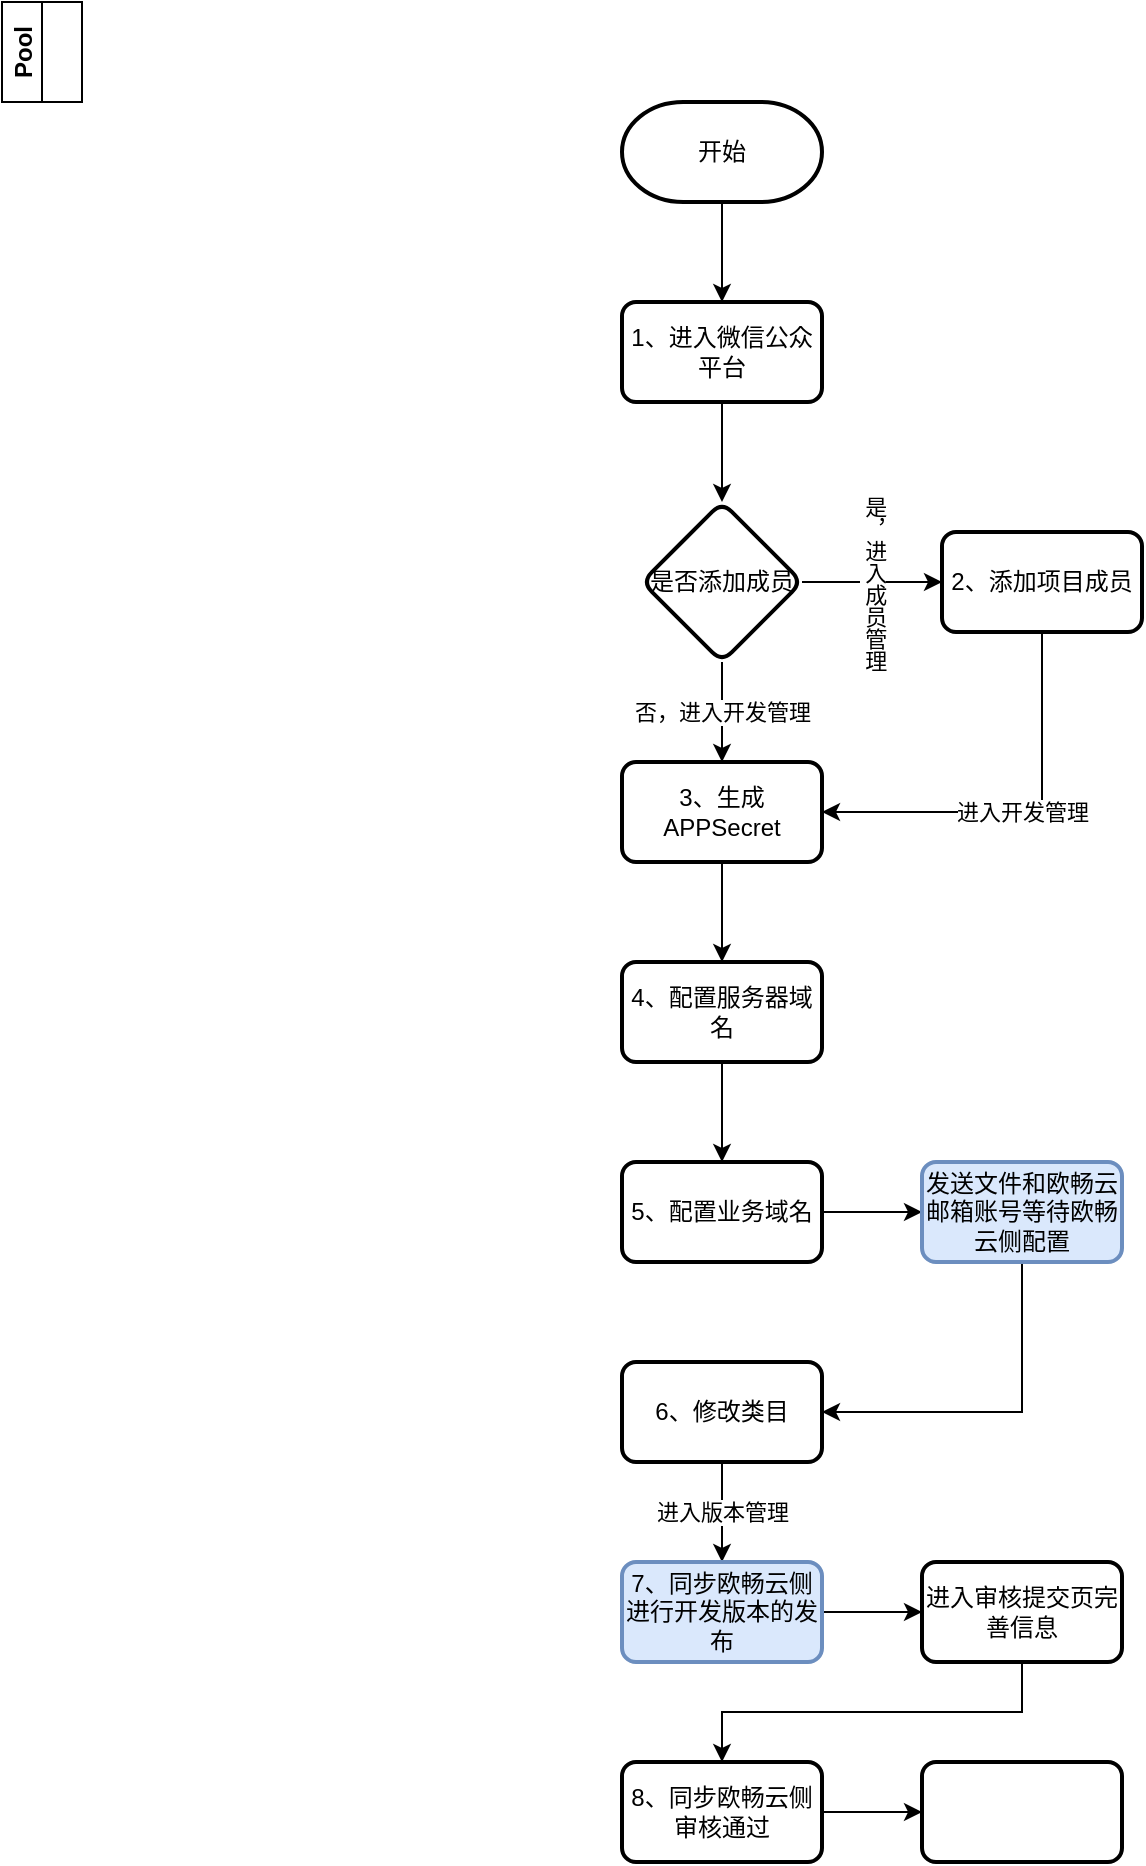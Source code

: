 <mxfile version="27.0.9">
  <diagram name="第 1 页" id="COnjnbLeJixTerIVZXnx">
    <mxGraphModel dx="988" dy="688" grid="1" gridSize="10" guides="1" tooltips="1" connect="1" arrows="1" fold="1" page="1" pageScale="1" pageWidth="827" pageHeight="1169" math="0" shadow="0">
      <root>
        <mxCell id="0" />
        <mxCell id="1" parent="0" />
        <mxCell id="-ReKqUDpLY1J_Zbkelsk-4" value="Pool" style="swimlane;childLayout=stackLayout;resizeParent=1;resizeParentMax=0;startSize=20;horizontal=0;horizontalStack=1;" vertex="1" collapsed="1" parent="1">
          <mxGeometry width="40" height="50" as="geometry">
            <mxRectangle width="830" height="1990" as="alternateBounds" />
          </mxGeometry>
        </mxCell>
        <mxCell id="-ReKqUDpLY1J_Zbkelsk-242" value="等待我司配置" style="edgeStyle=orthogonalEdgeStyle;rounded=0;orthogonalLoop=1;jettySize=auto;html=1;" edge="1" parent="-ReKqUDpLY1J_Zbkelsk-4" source="-ReKqUDpLY1J_Zbkelsk-237" target="-ReKqUDpLY1J_Zbkelsk-241">
          <mxGeometry relative="1" as="geometry" />
        </mxCell>
        <mxCell id="-ReKqUDpLY1J_Zbkelsk-244" value="我司反馈配置完毕" style="edgeStyle=orthogonalEdgeStyle;rounded=0;orthogonalLoop=1;jettySize=auto;html=1;entryX=1;entryY=0.5;entryDx=0;entryDy=0;exitX=0.5;exitY=1;exitDx=0;exitDy=0;" edge="1" parent="-ReKqUDpLY1J_Zbkelsk-4" source="-ReKqUDpLY1J_Zbkelsk-241" target="-ReKqUDpLY1J_Zbkelsk-234">
          <mxGeometry relative="1" as="geometry" />
        </mxCell>
        <mxCell id="-ReKqUDpLY1J_Zbkelsk-262" style="edgeStyle=orthogonalEdgeStyle;rounded=0;orthogonalLoop=1;jettySize=auto;html=1;exitX=1;exitY=0.5;exitDx=0;exitDy=0;entryX=0;entryY=0.5;entryDx=0;entryDy=0;" edge="1" parent="-ReKqUDpLY1J_Zbkelsk-4" source="-ReKqUDpLY1J_Zbkelsk-260" target="-ReKqUDpLY1J_Zbkelsk-257">
          <mxGeometry relative="1" as="geometry" />
        </mxCell>
        <mxCell id="-ReKqUDpLY1J_Zbkelsk-5" value="用户" style="swimlane;startSize=20;" vertex="1" parent="-ReKqUDpLY1J_Zbkelsk-4">
          <mxGeometry x="20" width="650" height="1990" as="geometry" />
        </mxCell>
        <mxCell id="-ReKqUDpLY1J_Zbkelsk-81" value="" style="edgeStyle=orthogonalEdgeStyle;rounded=0;orthogonalLoop=1;jettySize=auto;html=1;" edge="1" parent="-ReKqUDpLY1J_Zbkelsk-5" source="-ReKqUDpLY1J_Zbkelsk-1" target="-ReKqUDpLY1J_Zbkelsk-2">
          <mxGeometry relative="1" as="geometry" />
        </mxCell>
        <mxCell id="-ReKqUDpLY1J_Zbkelsk-1" value="开始" style="strokeWidth=2;html=1;shape=mxgraph.flowchart.terminator;whiteSpace=wrap;" vertex="1" parent="-ReKqUDpLY1J_Zbkelsk-5">
          <mxGeometry x="35.04" y="70" width="100" height="50" as="geometry" />
        </mxCell>
        <mxCell id="-ReKqUDpLY1J_Zbkelsk-105" value="" style="edgeStyle=orthogonalEdgeStyle;rounded=0;orthogonalLoop=1;jettySize=auto;html=1;entryX=0;entryY=0.5;entryDx=0;entryDy=0;exitX=1;exitY=0.5;exitDx=0;exitDy=0;" edge="1" parent="-ReKqUDpLY1J_Zbkelsk-5" source="-ReKqUDpLY1J_Zbkelsk-2" target="-ReKqUDpLY1J_Zbkelsk-104">
          <mxGeometry relative="1" as="geometry" />
        </mxCell>
        <mxCell id="-ReKqUDpLY1J_Zbkelsk-2" value="1、进入微信公众平台" style="rounded=1;whiteSpace=wrap;html=1;absoluteArcSize=1;arcSize=14;strokeWidth=2;" vertex="1" parent="-ReKqUDpLY1J_Zbkelsk-5">
          <mxGeometry x="35.04" y="160" width="100" height="50" as="geometry" />
        </mxCell>
        <mxCell id="-ReKqUDpLY1J_Zbkelsk-86" value="" style="edgeStyle=orthogonalEdgeStyle;rounded=0;orthogonalLoop=1;jettySize=auto;html=1;" edge="1" parent="-ReKqUDpLY1J_Zbkelsk-5" source="-ReKqUDpLY1J_Zbkelsk-79" target="-ReKqUDpLY1J_Zbkelsk-85">
          <mxGeometry relative="1" as="geometry" />
        </mxCell>
        <mxCell id="-ReKqUDpLY1J_Zbkelsk-79" value="手机微信扫码" style="rounded=1;whiteSpace=wrap;html=1;absoluteArcSize=1;arcSize=14;strokeWidth=2;" vertex="1" parent="-ReKqUDpLY1J_Zbkelsk-5">
          <mxGeometry x="185.1" y="290" width="100" height="50" as="geometry" />
        </mxCell>
        <mxCell id="-ReKqUDpLY1J_Zbkelsk-88" value="" style="edgeStyle=orthogonalEdgeStyle;rounded=0;orthogonalLoop=1;jettySize=auto;html=1;" edge="1" parent="-ReKqUDpLY1J_Zbkelsk-5" source="-ReKqUDpLY1J_Zbkelsk-85" target="-ReKqUDpLY1J_Zbkelsk-87">
          <mxGeometry relative="1" as="geometry" />
        </mxCell>
        <mxCell id="-ReKqUDpLY1J_Zbkelsk-85" value="选择小程序登录" style="rounded=1;whiteSpace=wrap;html=1;absoluteArcSize=1;arcSize=14;strokeWidth=2;" vertex="1" parent="-ReKqUDpLY1J_Zbkelsk-5">
          <mxGeometry x="350" y="290" width="100" height="50" as="geometry" />
        </mxCell>
        <mxCell id="-ReKqUDpLY1J_Zbkelsk-99" value="是" style="edgeStyle=orthogonalEdgeStyle;rounded=0;orthogonalLoop=1;jettySize=auto;html=1;exitX=0.5;exitY=1;exitDx=0;exitDy=0;entryX=0.5;entryY=0;entryDx=0;entryDy=0;" edge="1" parent="-ReKqUDpLY1J_Zbkelsk-5" source="-ReKqUDpLY1J_Zbkelsk-87" target="-ReKqUDpLY1J_Zbkelsk-96">
          <mxGeometry relative="1" as="geometry">
            <Array as="points">
              <mxPoint x="555" y="420" />
              <mxPoint x="85" y="420" />
            </Array>
          </mxGeometry>
        </mxCell>
        <mxCell id="-ReKqUDpLY1J_Zbkelsk-107" value="否" style="edgeStyle=orthogonalEdgeStyle;rounded=0;orthogonalLoop=1;jettySize=auto;html=1;exitX=0.5;exitY=1;exitDx=0;exitDy=0;entryX=0.5;entryY=1;entryDx=0;entryDy=0;" edge="1" parent="-ReKqUDpLY1J_Zbkelsk-5" source="-ReKqUDpLY1J_Zbkelsk-87" target="-ReKqUDpLY1J_Zbkelsk-79">
          <mxGeometry relative="1" as="geometry">
            <Array as="points">
              <mxPoint x="555" y="380" />
              <mxPoint x="235" y="380" />
            </Array>
          </mxGeometry>
        </mxCell>
        <mxCell id="-ReKqUDpLY1J_Zbkelsk-87" value="登录成功？" style="rhombus;whiteSpace=wrap;html=1;rounded=1;absoluteArcSize=1;arcSize=14;strokeWidth=2;" vertex="1" parent="-ReKqUDpLY1J_Zbkelsk-5">
          <mxGeometry x="514.96" y="275" width="80" height="80" as="geometry" />
        </mxCell>
        <mxCell id="-ReKqUDpLY1J_Zbkelsk-101" value="是" style="edgeStyle=orthogonalEdgeStyle;rounded=0;orthogonalLoop=1;jettySize=auto;html=1;" edge="1" parent="-ReKqUDpLY1J_Zbkelsk-5" source="-ReKqUDpLY1J_Zbkelsk-96" target="-ReKqUDpLY1J_Zbkelsk-100">
          <mxGeometry relative="1" as="geometry" />
        </mxCell>
        <mxCell id="-ReKqUDpLY1J_Zbkelsk-109" value="否" style="edgeStyle=orthogonalEdgeStyle;rounded=0;orthogonalLoop=1;jettySize=auto;html=1;entryX=0;entryY=0.5;entryDx=0;entryDy=0;" edge="1" parent="-ReKqUDpLY1J_Zbkelsk-5" source="-ReKqUDpLY1J_Zbkelsk-96" target="-ReKqUDpLY1J_Zbkelsk-110">
          <mxGeometry relative="1" as="geometry" />
        </mxCell>
        <mxCell id="-ReKqUDpLY1J_Zbkelsk-96" value="主体非个人且已备案完成？" style="rhombus;whiteSpace=wrap;html=1;rounded=1;absoluteArcSize=1;arcSize=14;strokeWidth=2;" vertex="1" parent="-ReKqUDpLY1J_Zbkelsk-5">
          <mxGeometry x="45.04" y="450" width="80" height="80" as="geometry" />
        </mxCell>
        <mxCell id="-ReKqUDpLY1J_Zbkelsk-125" value="" style="edgeStyle=orthogonalEdgeStyle;rounded=0;orthogonalLoop=1;jettySize=auto;html=1;" edge="1" parent="-ReKqUDpLY1J_Zbkelsk-5" source="-ReKqUDpLY1J_Zbkelsk-100" target="-ReKqUDpLY1J_Zbkelsk-124">
          <mxGeometry relative="1" as="geometry" />
        </mxCell>
        <mxCell id="-ReKqUDpLY1J_Zbkelsk-100" value="2、进入&lt;span style=&quot;color: rgb(51, 51, 51); letter-spacing: 0pt; text-align: justify; background-color: transparent;&quot;&gt;&lt;font style=&quot;&quot;&gt;【开发与服务】-【开发管理】页面&lt;/font&gt;&lt;/span&gt;&lt;div style=&quot;font-size: medium; text-align: start;&quot; data-hash=&quot;20f31b8135c4467b1c109fda60eb232d&quot; data-version=&quot;3.0.0&quot;&gt;&lt;/div&gt;&lt;div style=&quot;font-size: medium; text-align: start;&quot; class=&quot;document&quot;&gt;&lt;div class=&quot;section&quot;&gt;&lt;p style=&quot;margin: 3pt 0pt; text-align: justify; font-family: 等线; font-size: 12pt;&quot; class=&quot;paragraph text-align-type-justify&quot;&gt;&lt;span style=&quot;font-size: 11pt; font-family: 微软雅黑; color: rgb(51, 51, 51); letter-spacing: 0pt; vertical-align: baseline;&quot; lang=&quot;EN-US&quot;&gt;&lt;/span&gt;&lt;/p&gt;&lt;/div&gt;&lt;/div&gt;" style="whiteSpace=wrap;html=1;rounded=1;absoluteArcSize=1;arcSize=14;strokeWidth=2;" vertex="1" parent="-ReKqUDpLY1J_Zbkelsk-5">
          <mxGeometry x="35.04" y="580" width="100" height="50" as="geometry" />
        </mxCell>
        <mxCell id="-ReKqUDpLY1J_Zbkelsk-106" value="是" style="edgeStyle=orthogonalEdgeStyle;rounded=0;orthogonalLoop=1;jettySize=auto;html=1;entryX=0.5;entryY=0;entryDx=0;entryDy=0;exitX=0.5;exitY=1;exitDx=0;exitDy=0;" edge="1" parent="-ReKqUDpLY1J_Zbkelsk-5" source="-ReKqUDpLY1J_Zbkelsk-104" target="-ReKqUDpLY1J_Zbkelsk-79">
          <mxGeometry relative="1" as="geometry" />
        </mxCell>
        <mxCell id="-ReKqUDpLY1J_Zbkelsk-117" value="否" style="edgeStyle=orthogonalEdgeStyle;rounded=0;orthogonalLoop=1;jettySize=auto;html=1;" edge="1" parent="-ReKqUDpLY1J_Zbkelsk-5" source="-ReKqUDpLY1J_Zbkelsk-104" target="-ReKqUDpLY1J_Zbkelsk-115">
          <mxGeometry relative="1" as="geometry" />
        </mxCell>
        <mxCell id="-ReKqUDpLY1J_Zbkelsk-104" value="是否有小程序？" style="rhombus;whiteSpace=wrap;html=1;rounded=1;absoluteArcSize=1;arcSize=14;strokeWidth=2;" vertex="1" parent="-ReKqUDpLY1J_Zbkelsk-5">
          <mxGeometry x="195.1" y="145" width="80" height="80" as="geometry" />
        </mxCell>
        <mxCell id="-ReKqUDpLY1J_Zbkelsk-121" value="" style="edgeStyle=orthogonalEdgeStyle;rounded=0;orthogonalLoop=1;jettySize=auto;html=1;" edge="1" parent="-ReKqUDpLY1J_Zbkelsk-5" source="-ReKqUDpLY1J_Zbkelsk-110" target="-ReKqUDpLY1J_Zbkelsk-120">
          <mxGeometry relative="1" as="geometry" />
        </mxCell>
        <mxCell id="-ReKqUDpLY1J_Zbkelsk-110" value="修改小程序主体&lt;div&gt;或申请备案&lt;/div&gt;" style="whiteSpace=wrap;html=1;rounded=1;absoluteArcSize=1;arcSize=14;strokeWidth=2;" vertex="1" parent="-ReKqUDpLY1J_Zbkelsk-5">
          <mxGeometry x="185.1" y="465" width="100" height="50" as="geometry" />
        </mxCell>
        <mxCell id="-ReKqUDpLY1J_Zbkelsk-118" value="" style="edgeStyle=orthogonalEdgeStyle;rounded=0;orthogonalLoop=1;jettySize=auto;html=1;" edge="1" parent="-ReKqUDpLY1J_Zbkelsk-5" source="-ReKqUDpLY1J_Zbkelsk-115" target="-ReKqUDpLY1J_Zbkelsk-116">
          <mxGeometry relative="1" as="geometry" />
        </mxCell>
        <mxCell id="-ReKqUDpLY1J_Zbkelsk-115" value="申请小程序" style="whiteSpace=wrap;html=1;rounded=1;absoluteArcSize=1;arcSize=14;strokeWidth=2;" vertex="1" parent="-ReKqUDpLY1J_Zbkelsk-5">
          <mxGeometry x="350" y="160" width="100" height="50" as="geometry" />
        </mxCell>
        <mxCell id="-ReKqUDpLY1J_Zbkelsk-119" value="" style="edgeStyle=orthogonalEdgeStyle;rounded=0;orthogonalLoop=1;jettySize=auto;html=1;exitX=0.5;exitY=1;exitDx=0;exitDy=0;entryX=0.75;entryY=0;entryDx=0;entryDy=0;" edge="1" parent="-ReKqUDpLY1J_Zbkelsk-5" source="-ReKqUDpLY1J_Zbkelsk-116" target="-ReKqUDpLY1J_Zbkelsk-79">
          <mxGeometry relative="1" as="geometry" />
        </mxCell>
        <mxCell id="-ReKqUDpLY1J_Zbkelsk-116" value="申请完成" style="whiteSpace=wrap;html=1;rounded=1;absoluteArcSize=1;arcSize=14;strokeWidth=2;" vertex="1" parent="-ReKqUDpLY1J_Zbkelsk-5">
          <mxGeometry x="504.96" y="160" width="100" height="50" as="geometry" />
        </mxCell>
        <mxCell id="-ReKqUDpLY1J_Zbkelsk-122" value="进入下一步" style="edgeStyle=orthogonalEdgeStyle;rounded=0;orthogonalLoop=1;jettySize=auto;html=1;entryX=0.75;entryY=0;entryDx=0;entryDy=0;exitX=0.5;exitY=1;exitDx=0;exitDy=0;" edge="1" parent="-ReKqUDpLY1J_Zbkelsk-5" source="-ReKqUDpLY1J_Zbkelsk-120" target="-ReKqUDpLY1J_Zbkelsk-100">
          <mxGeometry relative="1" as="geometry" />
        </mxCell>
        <mxCell id="-ReKqUDpLY1J_Zbkelsk-120" value="修改完成" style="whiteSpace=wrap;html=1;rounded=1;absoluteArcSize=1;arcSize=14;strokeWidth=2;" vertex="1" parent="-ReKqUDpLY1J_Zbkelsk-5">
          <mxGeometry x="350.0" y="465" width="100" height="50" as="geometry" />
        </mxCell>
        <mxCell id="-ReKqUDpLY1J_Zbkelsk-129" value="" style="edgeStyle=orthogonalEdgeStyle;rounded=0;orthogonalLoop=1;jettySize=auto;html=1;" edge="1" parent="-ReKqUDpLY1J_Zbkelsk-5" source="-ReKqUDpLY1J_Zbkelsk-124" target="-ReKqUDpLY1J_Zbkelsk-128">
          <mxGeometry relative="1" as="geometry" />
        </mxCell>
        <mxCell id="-ReKqUDpLY1J_Zbkelsk-124" value="生成APPSecret&lt;div style=&quot;font-size: medium; text-align: start;&quot; data-hash=&quot;20f31b8135c4467b1c109fda60eb232d&quot; data-version=&quot;3.0.0&quot;&gt;&lt;/div&gt;&lt;div style=&quot;font-size: medium; text-align: start;&quot; class=&quot;document&quot;&gt;&lt;div class=&quot;section&quot;&gt;&lt;p style=&quot;margin: 3pt 0pt; text-align: justify; font-family: 等线; font-size: 12pt;&quot; class=&quot;paragraph text-align-type-justify&quot;&gt;&lt;span style=&quot;font-size: 11pt; font-family: 微软雅黑; color: rgb(51, 51, 51); letter-spacing: 0pt; vertical-align: baseline;&quot; lang=&quot;EN-US&quot;&gt;&lt;/span&gt;&lt;/p&gt;&lt;/div&gt;&lt;/div&gt;" style="whiteSpace=wrap;html=1;rounded=1;absoluteArcSize=1;arcSize=14;strokeWidth=2;" vertex="1" parent="-ReKqUDpLY1J_Zbkelsk-5">
          <mxGeometry x="185.1" y="580" width="100" height="50" as="geometry" />
        </mxCell>
        <mxCell id="-ReKqUDpLY1J_Zbkelsk-132" value="" style="edgeStyle=orthogonalEdgeStyle;rounded=0;orthogonalLoop=1;jettySize=auto;html=1;" edge="1" parent="-ReKqUDpLY1J_Zbkelsk-5" source="-ReKqUDpLY1J_Zbkelsk-128" target="-ReKqUDpLY1J_Zbkelsk-131">
          <mxGeometry relative="1" as="geometry" />
        </mxCell>
        <mxCell id="-ReKqUDpLY1J_Zbkelsk-128" value="保存好APPSecret&lt;div style=&quot;font-size: medium; text-align: start;&quot; data-hash=&quot;20f31b8135c4467b1c109fda60eb232d&quot; data-version=&quot;3.0.0&quot;&gt;&lt;/div&gt;&lt;div style=&quot;font-size: medium; text-align: start;&quot; class=&quot;document&quot;&gt;&lt;div class=&quot;section&quot;&gt;&lt;p style=&quot;margin: 3pt 0pt; text-align: justify; font-family: 等线; font-size: 12pt;&quot; class=&quot;paragraph text-align-type-justify&quot;&gt;&lt;span style=&quot;font-size: 11pt; font-family: 微软雅黑; color: rgb(51, 51, 51); letter-spacing: 0pt; vertical-align: baseline;&quot; lang=&quot;EN-US&quot;&gt;&lt;/span&gt;&lt;/p&gt;&lt;/div&gt;&lt;/div&gt;&lt;div&gt;&amp;nbsp;and Appid&lt;/div&gt;" style="whiteSpace=wrap;html=1;rounded=1;absoluteArcSize=1;arcSize=14;strokeWidth=2;" vertex="1" parent="-ReKqUDpLY1J_Zbkelsk-5">
          <mxGeometry x="350" y="580" width="100" height="50" as="geometry" />
        </mxCell>
        <mxCell id="-ReKqUDpLY1J_Zbkelsk-173" value="" style="edgeStyle=orthogonalEdgeStyle;rounded=0;orthogonalLoop=1;jettySize=auto;html=1;" edge="1" parent="-ReKqUDpLY1J_Zbkelsk-5" source="-ReKqUDpLY1J_Zbkelsk-130" target="-ReKqUDpLY1J_Zbkelsk-134">
          <mxGeometry relative="1" as="geometry" />
        </mxCell>
        <mxCell id="-ReKqUDpLY1J_Zbkelsk-130" value="3、进入【管理】-【成员管理】页面" style="whiteSpace=wrap;html=1;rounded=1;absoluteArcSize=1;arcSize=14;strokeWidth=2;" vertex="1" parent="-ReKqUDpLY1J_Zbkelsk-5">
          <mxGeometry x="350" y="700" width="100" height="50" as="geometry" />
        </mxCell>
        <mxCell id="-ReKqUDpLY1J_Zbkelsk-172" value="是" style="edgeStyle=orthogonalEdgeStyle;rounded=0;orthogonalLoop=1;jettySize=auto;html=1;entryX=1;entryY=0.5;entryDx=0;entryDy=0;" edge="1" parent="-ReKqUDpLY1J_Zbkelsk-5" source="-ReKqUDpLY1J_Zbkelsk-131" target="-ReKqUDpLY1J_Zbkelsk-130">
          <mxGeometry relative="1" as="geometry">
            <Array as="points">
              <mxPoint x="555" y="725" />
            </Array>
          </mxGeometry>
        </mxCell>
        <mxCell id="-ReKqUDpLY1J_Zbkelsk-176" value="否，进入下一步" style="edgeStyle=orthogonalEdgeStyle;rounded=0;orthogonalLoop=1;jettySize=auto;html=1;exitX=0.5;exitY=1;exitDx=0;exitDy=0;entryX=1;entryY=0.5;entryDx=0;entryDy=0;" edge="1" parent="-ReKqUDpLY1J_Zbkelsk-5" source="-ReKqUDpLY1J_Zbkelsk-131" target="-ReKqUDpLY1J_Zbkelsk-133">
          <mxGeometry relative="1" as="geometry" />
        </mxCell>
        <mxCell id="-ReKqUDpLY1J_Zbkelsk-131" value="添加其他开发者？" style="rhombus;whiteSpace=wrap;html=1;rounded=1;absoluteArcSize=1;arcSize=14;strokeWidth=2;" vertex="1" parent="-ReKqUDpLY1J_Zbkelsk-5">
          <mxGeometry x="514.96" y="565" width="80" height="80" as="geometry" />
        </mxCell>
        <mxCell id="-ReKqUDpLY1J_Zbkelsk-222" value="" style="edgeStyle=orthogonalEdgeStyle;rounded=0;orthogonalLoop=1;jettySize=auto;html=1;" edge="1" parent="-ReKqUDpLY1J_Zbkelsk-5" source="-ReKqUDpLY1J_Zbkelsk-133" target="-ReKqUDpLY1J_Zbkelsk-219">
          <mxGeometry relative="1" as="geometry" />
        </mxCell>
        <mxCell id="-ReKqUDpLY1J_Zbkelsk-133" value="4、进入&lt;span style=&quot;letter-spacing: 0pt; background-color: transparent; color: rgb(51, 51, 51); text-align: justify;&quot;&gt;【开发与服务】-【开发管理】页面&lt;/span&gt;" style="whiteSpace=wrap;html=1;rounded=1;absoluteArcSize=1;arcSize=14;strokeWidth=2;" vertex="1" parent="-ReKqUDpLY1J_Zbkelsk-5">
          <mxGeometry x="350" y="820" width="100" height="50" as="geometry" />
        </mxCell>
        <mxCell id="-ReKqUDpLY1J_Zbkelsk-174" value="" style="edgeStyle=orthogonalEdgeStyle;rounded=0;orthogonalLoop=1;jettySize=auto;html=1;" edge="1" parent="-ReKqUDpLY1J_Zbkelsk-5" source="-ReKqUDpLY1J_Zbkelsk-134" target="-ReKqUDpLY1J_Zbkelsk-171">
          <mxGeometry relative="1" as="geometry" />
        </mxCell>
        <mxCell id="-ReKqUDpLY1J_Zbkelsk-134" value="添加项目成员&lt;div&gt;选择开发者&lt;/div&gt;" style="whiteSpace=wrap;html=1;rounded=1;absoluteArcSize=1;arcSize=14;strokeWidth=2;" vertex="1" parent="-ReKqUDpLY1J_Zbkelsk-5">
          <mxGeometry x="185.1" y="700" width="100" height="50" as="geometry" />
        </mxCell>
        <mxCell id="-ReKqUDpLY1J_Zbkelsk-175" value="进入下一步" style="edgeStyle=orthogonalEdgeStyle;rounded=0;orthogonalLoop=1;jettySize=auto;html=1;entryX=0.5;entryY=0;entryDx=0;entryDy=0;exitX=0.5;exitY=1;exitDx=0;exitDy=0;" edge="1" parent="-ReKqUDpLY1J_Zbkelsk-5" source="-ReKqUDpLY1J_Zbkelsk-171" target="-ReKqUDpLY1J_Zbkelsk-133">
          <mxGeometry relative="1" as="geometry">
            <mxPoint x="80.0" y="749.997" as="sourcePoint" />
            <mxPoint x="344.96" y="845.04" as="targetPoint" />
          </mxGeometry>
        </mxCell>
        <mxCell id="-ReKqUDpLY1J_Zbkelsk-171" value="完成人员添加" style="whiteSpace=wrap;html=1;rounded=1;absoluteArcSize=1;arcSize=14;strokeWidth=2;" vertex="1" parent="-ReKqUDpLY1J_Zbkelsk-5">
          <mxGeometry x="35.04" y="700" width="100" height="50" as="geometry" />
        </mxCell>
        <mxCell id="-ReKqUDpLY1J_Zbkelsk-221" value="" style="edgeStyle=orthogonalEdgeStyle;rounded=0;orthogonalLoop=1;jettySize=auto;html=1;" edge="1" parent="-ReKqUDpLY1J_Zbkelsk-5" source="-ReKqUDpLY1J_Zbkelsk-219" target="-ReKqUDpLY1J_Zbkelsk-220">
          <mxGeometry relative="1" as="geometry" />
        </mxCell>
        <mxCell id="-ReKqUDpLY1J_Zbkelsk-219" value="进行服务器配置" style="whiteSpace=wrap;html=1;rounded=1;absoluteArcSize=1;arcSize=14;strokeWidth=2;" vertex="1" parent="-ReKqUDpLY1J_Zbkelsk-5">
          <mxGeometry x="185.1" y="820" width="100" height="50" as="geometry" />
        </mxCell>
        <mxCell id="-ReKqUDpLY1J_Zbkelsk-224" value="是" style="edgeStyle=orthogonalEdgeStyle;rounded=0;orthogonalLoop=1;jettySize=auto;html=1;" edge="1" parent="-ReKqUDpLY1J_Zbkelsk-5" source="-ReKqUDpLY1J_Zbkelsk-220" target="-ReKqUDpLY1J_Zbkelsk-223">
          <mxGeometry relative="1" as="geometry" />
        </mxCell>
        <mxCell id="-ReKqUDpLY1J_Zbkelsk-220" value="服务器域名已禁用？" style="rhombus;whiteSpace=wrap;html=1;rounded=1;absoluteArcSize=1;arcSize=14;strokeWidth=2;" vertex="1" parent="-ReKqUDpLY1J_Zbkelsk-5">
          <mxGeometry x="45.04" y="805" width="80" height="80" as="geometry" />
        </mxCell>
        <mxCell id="-ReKqUDpLY1J_Zbkelsk-227" value="" style="edgeStyle=orthogonalEdgeStyle;rounded=0;orthogonalLoop=1;jettySize=auto;html=1;" edge="1" parent="-ReKqUDpLY1J_Zbkelsk-5" source="-ReKqUDpLY1J_Zbkelsk-223" target="-ReKqUDpLY1J_Zbkelsk-225">
          <mxGeometry relative="1" as="geometry" />
        </mxCell>
        <mxCell id="-ReKqUDpLY1J_Zbkelsk-223" value="解除授权" style="whiteSpace=wrap;html=1;rounded=1;absoluteArcSize=1;arcSize=14;strokeWidth=2;" vertex="1" parent="-ReKqUDpLY1J_Zbkelsk-5">
          <mxGeometry x="35.04" y="940" width="100" height="50" as="geometry" />
        </mxCell>
        <mxCell id="-ReKqUDpLY1J_Zbkelsk-228" value="" style="edgeStyle=orthogonalEdgeStyle;rounded=0;orthogonalLoop=1;jettySize=auto;html=1;" edge="1" parent="-ReKqUDpLY1J_Zbkelsk-5" source="-ReKqUDpLY1J_Zbkelsk-225" target="-ReKqUDpLY1J_Zbkelsk-226">
          <mxGeometry relative="1" as="geometry" />
        </mxCell>
        <mxCell id="-ReKqUDpLY1J_Zbkelsk-225" value="开始配置" style="whiteSpace=wrap;html=1;rounded=1;absoluteArcSize=1;arcSize=14;strokeWidth=2;" vertex="1" parent="-ReKqUDpLY1J_Zbkelsk-5">
          <mxGeometry x="185.1" y="940" width="100" height="50" as="geometry" />
        </mxCell>
        <mxCell id="-ReKqUDpLY1J_Zbkelsk-232" value="" style="edgeStyle=orthogonalEdgeStyle;rounded=0;orthogonalLoop=1;jettySize=auto;html=1;exitX=0.5;exitY=1;exitDx=0;exitDy=0;" edge="1" parent="-ReKqUDpLY1J_Zbkelsk-5" source="-ReKqUDpLY1J_Zbkelsk-226" target="-ReKqUDpLY1J_Zbkelsk-230">
          <mxGeometry relative="1" as="geometry" />
        </mxCell>
        <mxCell id="-ReKqUDpLY1J_Zbkelsk-226" value="在【request合法域名】输入&lt;div&gt;https://api.finezb.com;&lt;span style=&quot;background-color: transparent; color: light-dark(rgb(0, 0, 0), rgb(255, 255, 255));&quot;&gt;https://share.finezb.com;&lt;/span&gt;&lt;/div&gt;&lt;div&gt;&lt;span style=&quot;background-color: transparent; color: light-dark(rgb(0, 0, 0), rgb(255, 255, 255));&quot;&gt;完成服务器配置&lt;/span&gt;&lt;/div&gt;" style="whiteSpace=wrap;html=1;rounded=1;absoluteArcSize=1;arcSize=14;strokeWidth=2;labelPosition=center;verticalLabelPosition=middle;align=center;verticalAlign=middle;" vertex="1" parent="-ReKqUDpLY1J_Zbkelsk-5">
          <mxGeometry x="350" y="940" width="260" height="50" as="geometry" />
        </mxCell>
        <mxCell id="-ReKqUDpLY1J_Zbkelsk-236" value="" style="edgeStyle=orthogonalEdgeStyle;rounded=0;orthogonalLoop=1;jettySize=auto;html=1;" edge="1" parent="-ReKqUDpLY1J_Zbkelsk-5" source="-ReKqUDpLY1J_Zbkelsk-230" target="-ReKqUDpLY1J_Zbkelsk-235">
          <mxGeometry relative="1" as="geometry" />
        </mxCell>
        <mxCell id="-ReKqUDpLY1J_Zbkelsk-230" value="进行业务域名配置" style="whiteSpace=wrap;html=1;rounded=1;absoluteArcSize=1;arcSize=14;strokeWidth=2;" vertex="1" parent="-ReKqUDpLY1J_Zbkelsk-5">
          <mxGeometry x="35.04" y="1060" width="100" height="50" as="geometry" />
        </mxCell>
        <mxCell id="-ReKqUDpLY1J_Zbkelsk-246" value="" style="edgeStyle=orthogonalEdgeStyle;rounded=0;orthogonalLoop=1;jettySize=auto;html=1;" edge="1" parent="-ReKqUDpLY1J_Zbkelsk-5" source="-ReKqUDpLY1J_Zbkelsk-234" target="-ReKqUDpLY1J_Zbkelsk-245">
          <mxGeometry relative="1" as="geometry" />
        </mxCell>
        <mxCell id="-ReKqUDpLY1J_Zbkelsk-234" value="在【域名1】输入wx.ouchang.net后点击保存" style="whiteSpace=wrap;html=1;rounded=1;absoluteArcSize=1;arcSize=14;strokeWidth=2;" vertex="1" parent="-ReKqUDpLY1J_Zbkelsk-5">
          <mxGeometry x="350" y="1180" width="100" height="50" as="geometry" />
        </mxCell>
        <mxCell id="-ReKqUDpLY1J_Zbkelsk-238" value="" style="edgeStyle=orthogonalEdgeStyle;rounded=0;orthogonalLoop=1;jettySize=auto;html=1;" edge="1" parent="-ReKqUDpLY1J_Zbkelsk-5" source="-ReKqUDpLY1J_Zbkelsk-235" target="-ReKqUDpLY1J_Zbkelsk-237">
          <mxGeometry relative="1" as="geometry" />
        </mxCell>
        <mxCell id="-ReKqUDpLY1J_Zbkelsk-235" value="下载校验文件" style="whiteSpace=wrap;html=1;rounded=1;absoluteArcSize=1;arcSize=14;strokeWidth=2;" vertex="1" parent="-ReKqUDpLY1J_Zbkelsk-5">
          <mxGeometry x="185.1" y="1060" width="100" height="50" as="geometry" />
        </mxCell>
        <mxCell id="-ReKqUDpLY1J_Zbkelsk-237" value="发送文件和邮箱账号到欧畅云对接群" style="whiteSpace=wrap;html=1;rounded=1;absoluteArcSize=1;arcSize=14;strokeWidth=2;" vertex="1" parent="-ReKqUDpLY1J_Zbkelsk-5">
          <mxGeometry x="350" y="1060" width="100" height="50" as="geometry" />
        </mxCell>
        <mxCell id="-ReKqUDpLY1J_Zbkelsk-248" value="否" style="edgeStyle=orthogonalEdgeStyle;rounded=0;orthogonalLoop=1;jettySize=auto;html=1;" edge="1" parent="-ReKqUDpLY1J_Zbkelsk-5" source="-ReKqUDpLY1J_Zbkelsk-245" target="-ReKqUDpLY1J_Zbkelsk-247">
          <mxGeometry relative="1" as="geometry" />
        </mxCell>
        <mxCell id="-ReKqUDpLY1J_Zbkelsk-250" value="是" style="edgeStyle=orthogonalEdgeStyle;rounded=0;orthogonalLoop=1;jettySize=auto;html=1;" edge="1" parent="-ReKqUDpLY1J_Zbkelsk-5" source="-ReKqUDpLY1J_Zbkelsk-245" target="-ReKqUDpLY1J_Zbkelsk-249">
          <mxGeometry relative="1" as="geometry" />
        </mxCell>
        <mxCell id="-ReKqUDpLY1J_Zbkelsk-245" value="校验通过？" style="rhombus;whiteSpace=wrap;html=1;rounded=1;absoluteArcSize=1;arcSize=14;strokeWidth=2;" vertex="1" parent="-ReKqUDpLY1J_Zbkelsk-5">
          <mxGeometry x="195.1" y="1165" width="80" height="80" as="geometry" />
        </mxCell>
        <mxCell id="-ReKqUDpLY1J_Zbkelsk-247" value="刷新页面重试&lt;div&gt;或联系我们&lt;/div&gt;" style="whiteSpace=wrap;html=1;rounded=1;absoluteArcSize=1;arcSize=14;strokeWidth=2;" vertex="1" parent="-ReKqUDpLY1J_Zbkelsk-5">
          <mxGeometry x="35.04" y="1180" width="100" height="50" as="geometry" />
        </mxCell>
        <mxCell id="-ReKqUDpLY1J_Zbkelsk-254" value="" style="edgeStyle=orthogonalEdgeStyle;rounded=0;orthogonalLoop=1;jettySize=auto;html=1;" edge="1" parent="-ReKqUDpLY1J_Zbkelsk-5" source="-ReKqUDpLY1J_Zbkelsk-249" target="-ReKqUDpLY1J_Zbkelsk-251">
          <mxGeometry relative="1" as="geometry" />
        </mxCell>
        <mxCell id="-ReKqUDpLY1J_Zbkelsk-249" value="5、进入【账号设置】-【服务类目】页面" style="whiteSpace=wrap;html=1;rounded=1;absoluteArcSize=1;arcSize=14;strokeWidth=2;" vertex="1" parent="-ReKqUDpLY1J_Zbkelsk-5">
          <mxGeometry x="185.1" y="1300" width="100" height="50" as="geometry" />
        </mxCell>
        <mxCell id="-ReKqUDpLY1J_Zbkelsk-256" value="" style="edgeStyle=orthogonalEdgeStyle;rounded=0;orthogonalLoop=1;jettySize=auto;html=1;" edge="1" parent="-ReKqUDpLY1J_Zbkelsk-5" source="-ReKqUDpLY1J_Zbkelsk-251" target="-ReKqUDpLY1J_Zbkelsk-255">
          <mxGeometry relative="1" as="geometry" />
        </mxCell>
        <mxCell id="-ReKqUDpLY1J_Zbkelsk-251" value="删除非【工具】-【办公】类目" style="whiteSpace=wrap;html=1;rounded=1;absoluteArcSize=1;arcSize=14;strokeWidth=2;" vertex="1" parent="-ReKqUDpLY1J_Zbkelsk-5">
          <mxGeometry x="350" y="1300" width="100" height="50" as="geometry" />
        </mxCell>
        <mxCell id="-ReKqUDpLY1J_Zbkelsk-259" value="进入下一步" style="edgeStyle=orthogonalEdgeStyle;rounded=0;orthogonalLoop=1;jettySize=auto;html=1;exitX=0.5;exitY=1;exitDx=0;exitDy=0;" edge="1" parent="-ReKqUDpLY1J_Zbkelsk-5" source="-ReKqUDpLY1J_Zbkelsk-255" target="-ReKqUDpLY1J_Zbkelsk-258">
          <mxGeometry relative="1" as="geometry" />
        </mxCell>
        <mxCell id="-ReKqUDpLY1J_Zbkelsk-255" value="添加并设置【工具】-【办公】为主营类目" style="whiteSpace=wrap;html=1;rounded=1;absoluteArcSize=1;arcSize=14;strokeWidth=2;" vertex="1" parent="-ReKqUDpLY1J_Zbkelsk-5">
          <mxGeometry x="504.96" y="1300" width="100" height="50" as="geometry" />
        </mxCell>
        <mxCell id="-ReKqUDpLY1J_Zbkelsk-261" value="" style="edgeStyle=orthogonalEdgeStyle;rounded=0;orthogonalLoop=1;jettySize=auto;html=1;" edge="1" parent="-ReKqUDpLY1J_Zbkelsk-5" source="-ReKqUDpLY1J_Zbkelsk-258" target="-ReKqUDpLY1J_Zbkelsk-260">
          <mxGeometry relative="1" as="geometry" />
        </mxCell>
        <mxCell id="-ReKqUDpLY1J_Zbkelsk-258" value="6、进入【管理】-【版本管理】页面" style="whiteSpace=wrap;html=1;rounded=1;absoluteArcSize=1;arcSize=14;strokeWidth=2;" vertex="1" parent="-ReKqUDpLY1J_Zbkelsk-5">
          <mxGeometry x="350" y="1420" width="100" height="50" as="geometry" />
        </mxCell>
        <mxCell id="-ReKqUDpLY1J_Zbkelsk-260" value="发送Appid和APPSecret到欧畅云对接群" style="whiteSpace=wrap;html=1;rounded=1;absoluteArcSize=1;arcSize=14;strokeWidth=2;" vertex="1" parent="-ReKqUDpLY1J_Zbkelsk-5">
          <mxGeometry x="504.96" y="1420" width="100" height="50" as="geometry" />
        </mxCell>
        <mxCell id="-ReKqUDpLY1J_Zbkelsk-277" value="开发者或管理员扫码" style="whiteSpace=wrap;html=1;rounded=1;absoluteArcSize=1;arcSize=14;strokeWidth=2;" vertex="1" parent="-ReKqUDpLY1J_Zbkelsk-5">
          <mxGeometry x="504.96" y="1540" width="100" height="50" as="geometry" />
        </mxCell>
        <mxCell id="-ReKqUDpLY1J_Zbkelsk-380" value="" style="edgeStyle=orthogonalEdgeStyle;rounded=0;orthogonalLoop=1;jettySize=auto;html=1;" edge="1" parent="-ReKqUDpLY1J_Zbkelsk-5" source="-ReKqUDpLY1J_Zbkelsk-280" target="-ReKqUDpLY1J_Zbkelsk-283">
          <mxGeometry relative="1" as="geometry" />
        </mxCell>
        <mxCell id="-ReKqUDpLY1J_Zbkelsk-280" value="提交审核" style="whiteSpace=wrap;html=1;rounded=1;absoluteArcSize=1;arcSize=14;strokeWidth=2;" vertex="1" parent="-ReKqUDpLY1J_Zbkelsk-5">
          <mxGeometry x="350" y="1540" width="100" height="50" as="geometry" />
        </mxCell>
        <mxCell id="-ReKqUDpLY1J_Zbkelsk-286" value="" style="edgeStyle=orthogonalEdgeStyle;rounded=0;orthogonalLoop=1;jettySize=auto;html=1;" edge="1" parent="-ReKqUDpLY1J_Zbkelsk-5" source="-ReKqUDpLY1J_Zbkelsk-282">
          <mxGeometry relative="1" as="geometry">
            <mxPoint x="364.9" y="1700" as="targetPoint" />
          </mxGeometry>
        </mxCell>
        <mxCell id="-ReKqUDpLY1J_Zbkelsk-282" value="等待微信审核" style="whiteSpace=wrap;html=1;rounded=1;absoluteArcSize=1;arcSize=14;strokeWidth=2;" vertex="1" parent="-ReKqUDpLY1J_Zbkelsk-5">
          <mxGeometry x="199.94" y="1675" width="100" height="50" as="geometry" />
        </mxCell>
        <mxCell id="-ReKqUDpLY1J_Zbkelsk-287" value="" style="edgeStyle=orthogonalEdgeStyle;rounded=0;orthogonalLoop=1;jettySize=auto;html=1;" edge="1" parent="-ReKqUDpLY1J_Zbkelsk-5" source="-ReKqUDpLY1J_Zbkelsk-283" target="-ReKqUDpLY1J_Zbkelsk-284">
          <mxGeometry relative="1" as="geometry" />
        </mxCell>
        <mxCell id="-ReKqUDpLY1J_Zbkelsk-283" value="输入版本描述，&lt;span style=&quot;background-color: transparent; color: light-dark(rgb(0, 0, 0), rgb(255, 255, 255));&quot;&gt;提交预览图片，&lt;/span&gt;&lt;div&gt;仅在企业微信中运行选择否，&lt;span style=&quot;background-color: transparent; color: light-dark(rgb(0, 0, 0), rgb(255, 255, 255));&quot;&gt;未采集用户隐私&lt;/span&gt;&lt;/div&gt;" style="whiteSpace=wrap;html=1;rounded=1;absoluteArcSize=1;arcSize=14;strokeWidth=2;" vertex="1" parent="-ReKqUDpLY1J_Zbkelsk-5">
          <mxGeometry x="35.04" y="1540" width="254.96" height="50" as="geometry" />
        </mxCell>
        <mxCell id="-ReKqUDpLY1J_Zbkelsk-288" value="" style="edgeStyle=orthogonalEdgeStyle;rounded=0;orthogonalLoop=1;jettySize=auto;html=1;" edge="1" parent="-ReKqUDpLY1J_Zbkelsk-5" source="-ReKqUDpLY1J_Zbkelsk-284" target="-ReKqUDpLY1J_Zbkelsk-282">
          <mxGeometry relative="1" as="geometry" />
        </mxCell>
        <mxCell id="-ReKqUDpLY1J_Zbkelsk-284" value="完成审核提交" style="whiteSpace=wrap;html=1;rounded=1;absoluteArcSize=1;arcSize=14;strokeWidth=2;" vertex="1" parent="-ReKqUDpLY1J_Zbkelsk-5">
          <mxGeometry x="35.04" y="1675" width="100" height="50" as="geometry" />
        </mxCell>
        <mxCell id="-ReKqUDpLY1J_Zbkelsk-382" value="是" style="edgeStyle=orthogonalEdgeStyle;rounded=0;orthogonalLoop=1;jettySize=auto;html=1;exitX=0.5;exitY=1;exitDx=0;exitDy=0;entryX=0.5;entryY=0;entryDx=0;entryDy=0;" edge="1" parent="-ReKqUDpLY1J_Zbkelsk-5" source="-ReKqUDpLY1J_Zbkelsk-285" target="-ReKqUDpLY1J_Zbkelsk-292">
          <mxGeometry relative="1" as="geometry" />
        </mxCell>
        <mxCell id="-ReKqUDpLY1J_Zbkelsk-386" value="否" style="edgeStyle=orthogonalEdgeStyle;rounded=0;orthogonalLoop=1;jettySize=auto;html=1;" edge="1" parent="-ReKqUDpLY1J_Zbkelsk-5" source="-ReKqUDpLY1J_Zbkelsk-285" target="-ReKqUDpLY1J_Zbkelsk-381">
          <mxGeometry relative="1" as="geometry" />
        </mxCell>
        <mxCell id="-ReKqUDpLY1J_Zbkelsk-285" value="审核通过？" style="rhombus;whiteSpace=wrap;html=1;rounded=1;absoluteArcSize=1;arcSize=14;strokeWidth=2;" vertex="1" parent="-ReKqUDpLY1J_Zbkelsk-5">
          <mxGeometry x="360" y="1660" width="80" height="80" as="geometry" />
        </mxCell>
        <mxCell id="-ReKqUDpLY1J_Zbkelsk-292" value="反馈到欧畅云对接群" style="whiteSpace=wrap;html=1;rounded=1;absoluteArcSize=1;arcSize=14;strokeWidth=2;" vertex="1" parent="-ReKqUDpLY1J_Zbkelsk-5">
          <mxGeometry x="350" y="1790" width="100" height="50" as="geometry" />
        </mxCell>
        <mxCell id="-ReKqUDpLY1J_Zbkelsk-385" value="" style="edgeStyle=orthogonalEdgeStyle;rounded=0;orthogonalLoop=1;jettySize=auto;html=1;entryX=0.448;entryY=-0.001;entryDx=0;entryDy=0;entryPerimeter=0;exitX=0.5;exitY=0;exitDx=0;exitDy=0;" edge="1" parent="-ReKqUDpLY1J_Zbkelsk-5" source="-ReKqUDpLY1J_Zbkelsk-381" target="-ReKqUDpLY1J_Zbkelsk-282">
          <mxGeometry relative="1" as="geometry">
            <Array as="points">
              <mxPoint x="555" y="1650" />
              <mxPoint x="245" y="1650" />
            </Array>
          </mxGeometry>
        </mxCell>
        <mxCell id="-ReKqUDpLY1J_Zbkelsk-381" value="按照指引修改对应内容后再次提交审核" style="whiteSpace=wrap;html=1;rounded=1;absoluteArcSize=1;arcSize=14;strokeWidth=2;" vertex="1" parent="-ReKqUDpLY1J_Zbkelsk-5">
          <mxGeometry x="504.96" y="1675" width="100" height="50" as="geometry" />
        </mxCell>
        <mxCell id="-ReKqUDpLY1J_Zbkelsk-391" value="" style="edgeStyle=orthogonalEdgeStyle;rounded=0;orthogonalLoop=1;jettySize=auto;html=1;" edge="1" parent="-ReKqUDpLY1J_Zbkelsk-5" source="-ReKqUDpLY1J_Zbkelsk-387" target="-ReKqUDpLY1J_Zbkelsk-388">
          <mxGeometry relative="1" as="geometry" />
        </mxCell>
        <mxCell id="-ReKqUDpLY1J_Zbkelsk-387" value="点击提交发布后完成小程序对接" style="whiteSpace=wrap;html=1;rounded=1;absoluteArcSize=1;arcSize=14;strokeWidth=2;" vertex="1" parent="-ReKqUDpLY1J_Zbkelsk-5">
          <mxGeometry x="504.96" y="1890" width="100" height="50" as="geometry" />
        </mxCell>
        <mxCell id="-ReKqUDpLY1J_Zbkelsk-393" value="" style="edgeStyle=orthogonalEdgeStyle;rounded=0;orthogonalLoop=1;jettySize=auto;html=1;entryX=1;entryY=0.5;entryDx=0;entryDy=0;entryPerimeter=0;" edge="1" parent="-ReKqUDpLY1J_Zbkelsk-5" source="-ReKqUDpLY1J_Zbkelsk-388" target="-ReKqUDpLY1J_Zbkelsk-389">
          <mxGeometry relative="1" as="geometry">
            <mxPoint x="289.94" y="1915" as="targetPoint" />
          </mxGeometry>
        </mxCell>
        <mxCell id="-ReKqUDpLY1J_Zbkelsk-388" value="新建直播间测试" style="whiteSpace=wrap;html=1;rounded=1;absoluteArcSize=1;arcSize=14;strokeWidth=2;" vertex="1" parent="-ReKqUDpLY1J_Zbkelsk-5">
          <mxGeometry x="350" y="1890" width="100" height="50" as="geometry" />
        </mxCell>
        <mxCell id="-ReKqUDpLY1J_Zbkelsk-389" value="结束" style="strokeWidth=2;html=1;shape=mxgraph.flowchart.terminator;whiteSpace=wrap;" vertex="1" parent="-ReKqUDpLY1J_Zbkelsk-5">
          <mxGeometry x="35.04" y="1890" width="100" height="50" as="geometry" />
        </mxCell>
        <mxCell id="-ReKqUDpLY1J_Zbkelsk-278" value="发送开发者登录二维码" style="edgeStyle=orthogonalEdgeStyle;rounded=0;orthogonalLoop=1;jettySize=auto;html=1;entryX=0.5;entryY=0;entryDx=0;entryDy=0;exitX=0.5;exitY=1;exitDx=0;exitDy=0;" edge="1" parent="-ReKqUDpLY1J_Zbkelsk-4" source="-ReKqUDpLY1J_Zbkelsk-257" target="-ReKqUDpLY1J_Zbkelsk-277">
          <mxGeometry relative="1" as="geometry" />
        </mxCell>
        <mxCell id="-ReKqUDpLY1J_Zbkelsk-279" value="扫码成功" style="edgeStyle=orthogonalEdgeStyle;rounded=0;orthogonalLoop=1;jettySize=auto;html=1;entryX=0;entryY=0.5;entryDx=0;entryDy=0;" edge="1" parent="-ReKqUDpLY1J_Zbkelsk-4" source="-ReKqUDpLY1J_Zbkelsk-277" target="-ReKqUDpLY1J_Zbkelsk-276">
          <mxGeometry relative="1" as="geometry" />
        </mxCell>
        <mxCell id="-ReKqUDpLY1J_Zbkelsk-281" value="同步发布完成" style="edgeStyle=orthogonalEdgeStyle;rounded=0;orthogonalLoop=1;jettySize=auto;html=1;exitX=0.5;exitY=1;exitDx=0;exitDy=0;entryX=0.5;entryY=1;entryDx=0;entryDy=0;" edge="1" parent="-ReKqUDpLY1J_Zbkelsk-4" source="-ReKqUDpLY1J_Zbkelsk-276" target="-ReKqUDpLY1J_Zbkelsk-280">
          <mxGeometry relative="1" as="geometry" />
        </mxCell>
        <mxCell id="-ReKqUDpLY1J_Zbkelsk-383" value="等待配置完成" style="edgeStyle=orthogonalEdgeStyle;rounded=0;orthogonalLoop=1;jettySize=auto;html=1;entryX=0;entryY=0.5;entryDx=0;entryDy=0;" edge="1" parent="-ReKqUDpLY1J_Zbkelsk-4" source="-ReKqUDpLY1J_Zbkelsk-292" target="-ReKqUDpLY1J_Zbkelsk-376">
          <mxGeometry relative="1" as="geometry" />
        </mxCell>
        <mxCell id="-ReKqUDpLY1J_Zbkelsk-390" style="edgeStyle=orthogonalEdgeStyle;rounded=0;orthogonalLoop=1;jettySize=auto;html=1;entryX=1;entryY=0.5;entryDx=0;entryDy=0;exitX=0.5;exitY=1;exitDx=0;exitDy=0;" edge="1" parent="-ReKqUDpLY1J_Zbkelsk-4" source="-ReKqUDpLY1J_Zbkelsk-376" target="-ReKqUDpLY1J_Zbkelsk-387">
          <mxGeometry relative="1" as="geometry" />
        </mxCell>
        <mxCell id="-ReKqUDpLY1J_Zbkelsk-6" value="我司" style="swimlane;startSize=20;" vertex="1" parent="-ReKqUDpLY1J_Zbkelsk-4">
          <mxGeometry x="670" width="160" height="1990" as="geometry" />
        </mxCell>
        <mxCell id="-ReKqUDpLY1J_Zbkelsk-241" value="放置文件到域名根目录&lt;div&gt;修改账号配置&lt;/div&gt;" style="whiteSpace=wrap;html=1;rounded=1;absoluteArcSize=1;arcSize=14;strokeWidth=2;" vertex="1" parent="-ReKqUDpLY1J_Zbkelsk-6">
          <mxGeometry x="40" y="1060" width="100" height="50" as="geometry" />
        </mxCell>
        <mxCell id="-ReKqUDpLY1J_Zbkelsk-257" value="登录开发者工具" style="whiteSpace=wrap;html=1;rounded=1;absoluteArcSize=1;arcSize=14;strokeWidth=2;" vertex="1" parent="-ReKqUDpLY1J_Zbkelsk-6">
          <mxGeometry x="40" y="1420" width="100" height="50" as="geometry" />
        </mxCell>
        <mxCell id="-ReKqUDpLY1J_Zbkelsk-276" value="发布代码" style="whiteSpace=wrap;html=1;rounded=1;absoluteArcSize=1;arcSize=14;strokeWidth=2;" vertex="1" parent="-ReKqUDpLY1J_Zbkelsk-6">
          <mxGeometry x="40" y="1540" width="100" height="50" as="geometry" />
        </mxCell>
        <mxCell id="-ReKqUDpLY1J_Zbkelsk-376" value="配置账号" style="whiteSpace=wrap;html=1;rounded=1;absoluteArcSize=1;arcSize=14;strokeWidth=2;" vertex="1" parent="-ReKqUDpLY1J_Zbkelsk-6">
          <mxGeometry x="40" y="1790" width="100" height="50" as="geometry" />
        </mxCell>
        <mxCell id="-ReKqUDpLY1J_Zbkelsk-412" value="" style="edgeStyle=orthogonalEdgeStyle;rounded=0;orthogonalLoop=1;jettySize=auto;html=1;" edge="1" parent="1" source="-ReKqUDpLY1J_Zbkelsk-405" target="-ReKqUDpLY1J_Zbkelsk-406">
          <mxGeometry relative="1" as="geometry" />
        </mxCell>
        <mxCell id="-ReKqUDpLY1J_Zbkelsk-405" value="开始" style="strokeWidth=2;html=1;shape=mxgraph.flowchart.terminator;whiteSpace=wrap;" vertex="1" parent="1">
          <mxGeometry x="310" y="50" width="100" height="50" as="geometry" />
        </mxCell>
        <mxCell id="-ReKqUDpLY1J_Zbkelsk-413" value="" style="edgeStyle=orthogonalEdgeStyle;rounded=0;orthogonalLoop=1;jettySize=auto;html=1;" edge="1" parent="1" source="-ReKqUDpLY1J_Zbkelsk-406" target="-ReKqUDpLY1J_Zbkelsk-408">
          <mxGeometry relative="1" as="geometry" />
        </mxCell>
        <mxCell id="-ReKqUDpLY1J_Zbkelsk-406" value="1、进入微信公众平台" style="rounded=1;whiteSpace=wrap;html=1;absoluteArcSize=1;arcSize=14;strokeWidth=2;" vertex="1" parent="1">
          <mxGeometry x="310" y="150" width="100" height="50" as="geometry" />
        </mxCell>
        <mxCell id="-ReKqUDpLY1J_Zbkelsk-411" value="进入开发管理" style="edgeStyle=orthogonalEdgeStyle;rounded=0;orthogonalLoop=1;jettySize=auto;html=1;entryX=1;entryY=0.5;entryDx=0;entryDy=0;exitX=0.5;exitY=1;exitDx=0;exitDy=0;" edge="1" parent="1" source="-ReKqUDpLY1J_Zbkelsk-407" target="-ReKqUDpLY1J_Zbkelsk-409">
          <mxGeometry relative="1" as="geometry" />
        </mxCell>
        <mxCell id="-ReKqUDpLY1J_Zbkelsk-407" value="2、添加项目成员" style="rounded=1;whiteSpace=wrap;html=1;absoluteArcSize=1;arcSize=14;strokeWidth=2;" vertex="1" parent="1">
          <mxGeometry x="470" y="265" width="100" height="50" as="geometry" />
        </mxCell>
        <mxCell id="-ReKqUDpLY1J_Zbkelsk-414" value="是，进入成员管理" style="edgeStyle=orthogonalEdgeStyle;rounded=0;orthogonalLoop=1;jettySize=auto;html=1;textDirection=vertical-lr;" edge="1" parent="1" source="-ReKqUDpLY1J_Zbkelsk-408" target="-ReKqUDpLY1J_Zbkelsk-407">
          <mxGeometry relative="1" as="geometry" />
        </mxCell>
        <mxCell id="-ReKqUDpLY1J_Zbkelsk-415" value="否，进入开发管理" style="edgeStyle=orthogonalEdgeStyle;rounded=0;orthogonalLoop=1;jettySize=auto;html=1;" edge="1" parent="1" source="-ReKqUDpLY1J_Zbkelsk-408" target="-ReKqUDpLY1J_Zbkelsk-409">
          <mxGeometry relative="1" as="geometry" />
        </mxCell>
        <mxCell id="-ReKqUDpLY1J_Zbkelsk-408" value="是否添加成员" style="rhombus;whiteSpace=wrap;html=1;rounded=1;absoluteArcSize=1;arcSize=14;strokeWidth=2;" vertex="1" parent="1">
          <mxGeometry x="320" y="250" width="80" height="80" as="geometry" />
        </mxCell>
        <mxCell id="-ReKqUDpLY1J_Zbkelsk-419" value="" style="edgeStyle=orthogonalEdgeStyle;rounded=0;orthogonalLoop=1;jettySize=auto;html=1;" edge="1" parent="1" source="-ReKqUDpLY1J_Zbkelsk-409" target="-ReKqUDpLY1J_Zbkelsk-410">
          <mxGeometry relative="1" as="geometry" />
        </mxCell>
        <mxCell id="-ReKqUDpLY1J_Zbkelsk-409" value="3、&lt;span style=&quot;background-color: transparent; color: light-dark(rgb(0, 0, 0), rgb(255, 255, 255));&quot;&gt;生成APPSecret&lt;/span&gt;" style="rounded=1;whiteSpace=wrap;html=1;absoluteArcSize=1;arcSize=14;strokeWidth=2;" vertex="1" parent="1">
          <mxGeometry x="310" y="380" width="100" height="50" as="geometry" />
        </mxCell>
        <mxCell id="-ReKqUDpLY1J_Zbkelsk-420" value="" style="edgeStyle=orthogonalEdgeStyle;rounded=0;orthogonalLoop=1;jettySize=auto;html=1;" edge="1" parent="1" source="-ReKqUDpLY1J_Zbkelsk-410" target="-ReKqUDpLY1J_Zbkelsk-416">
          <mxGeometry relative="1" as="geometry" />
        </mxCell>
        <mxCell id="-ReKqUDpLY1J_Zbkelsk-410" value="4、配置服务器域名" style="rounded=1;whiteSpace=wrap;html=1;absoluteArcSize=1;arcSize=14;strokeWidth=2;" vertex="1" parent="1">
          <mxGeometry x="310" y="480" width="100" height="50" as="geometry" />
        </mxCell>
        <mxCell id="-ReKqUDpLY1J_Zbkelsk-421" value="" style="edgeStyle=orthogonalEdgeStyle;rounded=0;orthogonalLoop=1;jettySize=auto;html=1;" edge="1" parent="1" source="-ReKqUDpLY1J_Zbkelsk-416" target="-ReKqUDpLY1J_Zbkelsk-417">
          <mxGeometry relative="1" as="geometry" />
        </mxCell>
        <mxCell id="-ReKqUDpLY1J_Zbkelsk-416" value="5、配置业务域名" style="rounded=1;whiteSpace=wrap;html=1;absoluteArcSize=1;arcSize=14;strokeWidth=2;" vertex="1" parent="1">
          <mxGeometry x="310" y="580" width="100" height="50" as="geometry" />
        </mxCell>
        <mxCell id="-ReKqUDpLY1J_Zbkelsk-422" style="edgeStyle=orthogonalEdgeStyle;rounded=0;orthogonalLoop=1;jettySize=auto;html=1;entryX=1;entryY=0.5;entryDx=0;entryDy=0;exitX=0.5;exitY=1;exitDx=0;exitDy=0;" edge="1" parent="1" source="-ReKqUDpLY1J_Zbkelsk-417" target="-ReKqUDpLY1J_Zbkelsk-418">
          <mxGeometry relative="1" as="geometry" />
        </mxCell>
        <mxCell id="-ReKqUDpLY1J_Zbkelsk-417" value="发送文件和欧畅云邮箱账号等待欧畅云侧配置" style="rounded=1;whiteSpace=wrap;html=1;absoluteArcSize=1;arcSize=14;strokeWidth=2;fillColor=#dae8fc;strokeColor=#6c8ebf;" vertex="1" parent="1">
          <mxGeometry x="460" y="580" width="100" height="50" as="geometry" />
        </mxCell>
        <mxCell id="-ReKqUDpLY1J_Zbkelsk-424" value="进入版本管理" style="edgeStyle=orthogonalEdgeStyle;rounded=0;orthogonalLoop=1;jettySize=auto;html=1;" edge="1" parent="1" source="-ReKqUDpLY1J_Zbkelsk-418" target="-ReKqUDpLY1J_Zbkelsk-423">
          <mxGeometry relative="1" as="geometry" />
        </mxCell>
        <mxCell id="-ReKqUDpLY1J_Zbkelsk-418" value="6、修改类目" style="rounded=1;whiteSpace=wrap;html=1;absoluteArcSize=1;arcSize=14;strokeWidth=2;" vertex="1" parent="1">
          <mxGeometry x="310" y="680" width="100" height="50" as="geometry" />
        </mxCell>
        <mxCell id="-ReKqUDpLY1J_Zbkelsk-426" value="" style="edgeStyle=orthogonalEdgeStyle;rounded=0;orthogonalLoop=1;jettySize=auto;html=1;" edge="1" parent="1" source="-ReKqUDpLY1J_Zbkelsk-423" target="-ReKqUDpLY1J_Zbkelsk-425">
          <mxGeometry relative="1" as="geometry" />
        </mxCell>
        <mxCell id="-ReKqUDpLY1J_Zbkelsk-423" value="7、同步欧畅云侧进行开发版本的发布" style="rounded=1;whiteSpace=wrap;html=1;absoluteArcSize=1;arcSize=14;strokeWidth=2;fillColor=#dae8fc;strokeColor=#6c8ebf;" vertex="1" parent="1">
          <mxGeometry x="310" y="780" width="100" height="50" as="geometry" />
        </mxCell>
        <mxCell id="-ReKqUDpLY1J_Zbkelsk-429" value="" style="edgeStyle=orthogonalEdgeStyle;rounded=0;orthogonalLoop=1;jettySize=auto;html=1;exitX=0.5;exitY=1;exitDx=0;exitDy=0;" edge="1" parent="1" source="-ReKqUDpLY1J_Zbkelsk-425" target="-ReKqUDpLY1J_Zbkelsk-427">
          <mxGeometry relative="1" as="geometry" />
        </mxCell>
        <mxCell id="-ReKqUDpLY1J_Zbkelsk-425" value="进入审核提交页完善信息" style="rounded=1;whiteSpace=wrap;html=1;absoluteArcSize=1;arcSize=14;strokeWidth=2;" vertex="1" parent="1">
          <mxGeometry x="460" y="780" width="100" height="50" as="geometry" />
        </mxCell>
        <mxCell id="-ReKqUDpLY1J_Zbkelsk-432" value="" style="edgeStyle=orthogonalEdgeStyle;rounded=0;orthogonalLoop=1;jettySize=auto;html=1;" edge="1" parent="1" source="-ReKqUDpLY1J_Zbkelsk-427" target="-ReKqUDpLY1J_Zbkelsk-431">
          <mxGeometry relative="1" as="geometry" />
        </mxCell>
        <mxCell id="-ReKqUDpLY1J_Zbkelsk-427" value="8、同步欧畅云侧审核通过" style="rounded=1;whiteSpace=wrap;html=1;absoluteArcSize=1;arcSize=14;strokeWidth=2;" vertex="1" parent="1">
          <mxGeometry x="310" y="880" width="100" height="50" as="geometry" />
        </mxCell>
        <mxCell id="-ReKqUDpLY1J_Zbkelsk-431" value="" style="rounded=1;whiteSpace=wrap;html=1;absoluteArcSize=1;arcSize=14;strokeWidth=2;" vertex="1" parent="1">
          <mxGeometry x="460" y="880" width="100" height="50" as="geometry" />
        </mxCell>
      </root>
    </mxGraphModel>
  </diagram>
</mxfile>
